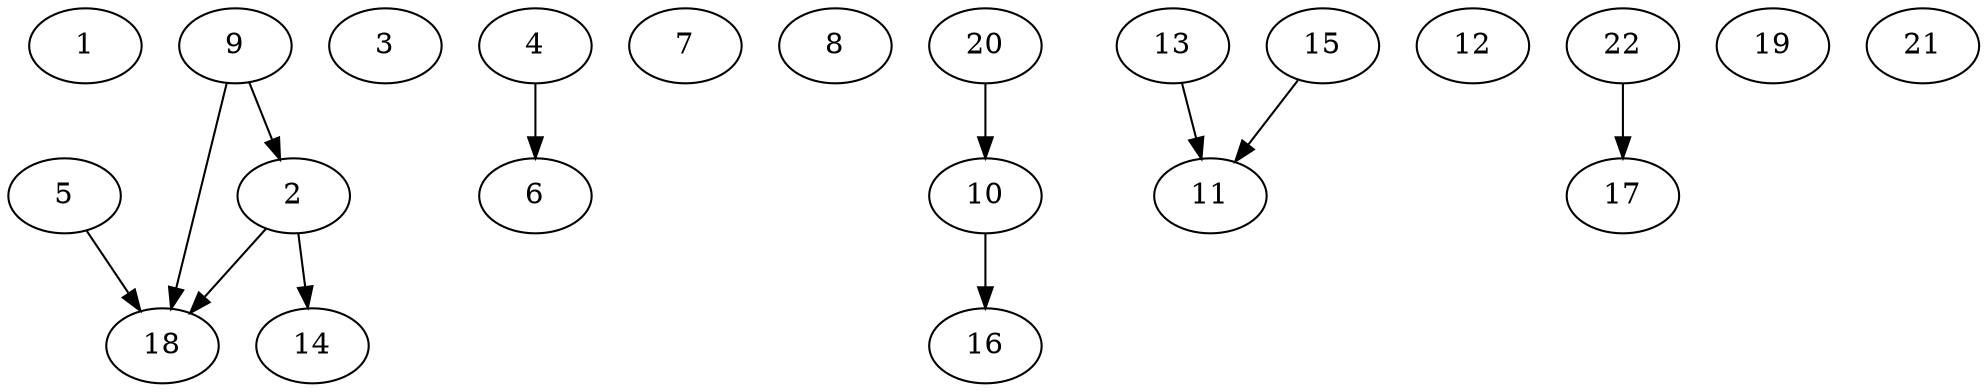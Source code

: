 digraph "Random_N22_EdgeDensity5%_P22.dot" {
	1	[Weight=28];
	2	[Weight=34];
	3	[Weight=14];
	4	[Weight=22];
	5	[Weight=16];
	6	[Weight=16];
	7	[Weight=32];
	8	[Weight=14];
	9	[Weight=31];
	10	[Weight=32];
	11	[Weight=10];
	12	[Weight=24];
	13	[Weight=24];
	14	[Weight=37];
	15	[Weight=24];
	16	[Weight=27];
	17	[Weight=21];
	18	[Weight=25];
	19	[Weight=36];
	20	[Weight=25];
	21	[Weight=24];
	22	[Weight=12];
	2 -> 14 [Weight=20];
	2 -> 18 [Weight=7];
	4 -> 6 [Weight=18];
	5 -> 18 [Weight=6];
	9 -> 2 [Weight=11];
	9 -> 18 [Weight=9];
	10 -> 16 [Weight=16];
	13 -> 11 [Weight=17];
	15 -> 11 [Weight=19];
	20 -> 10 [Weight=17];
	22 -> 17 [Weight=4];
}

